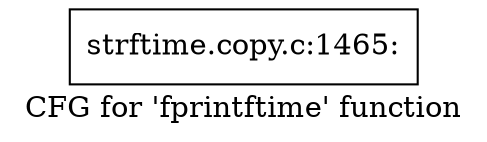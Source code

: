 digraph "CFG for 'fprintftime' function" {
	label="CFG for 'fprintftime' function";

	Node0xc19ea20 [shape=record,label="{strftime.copy.c:1465:}"];
}
